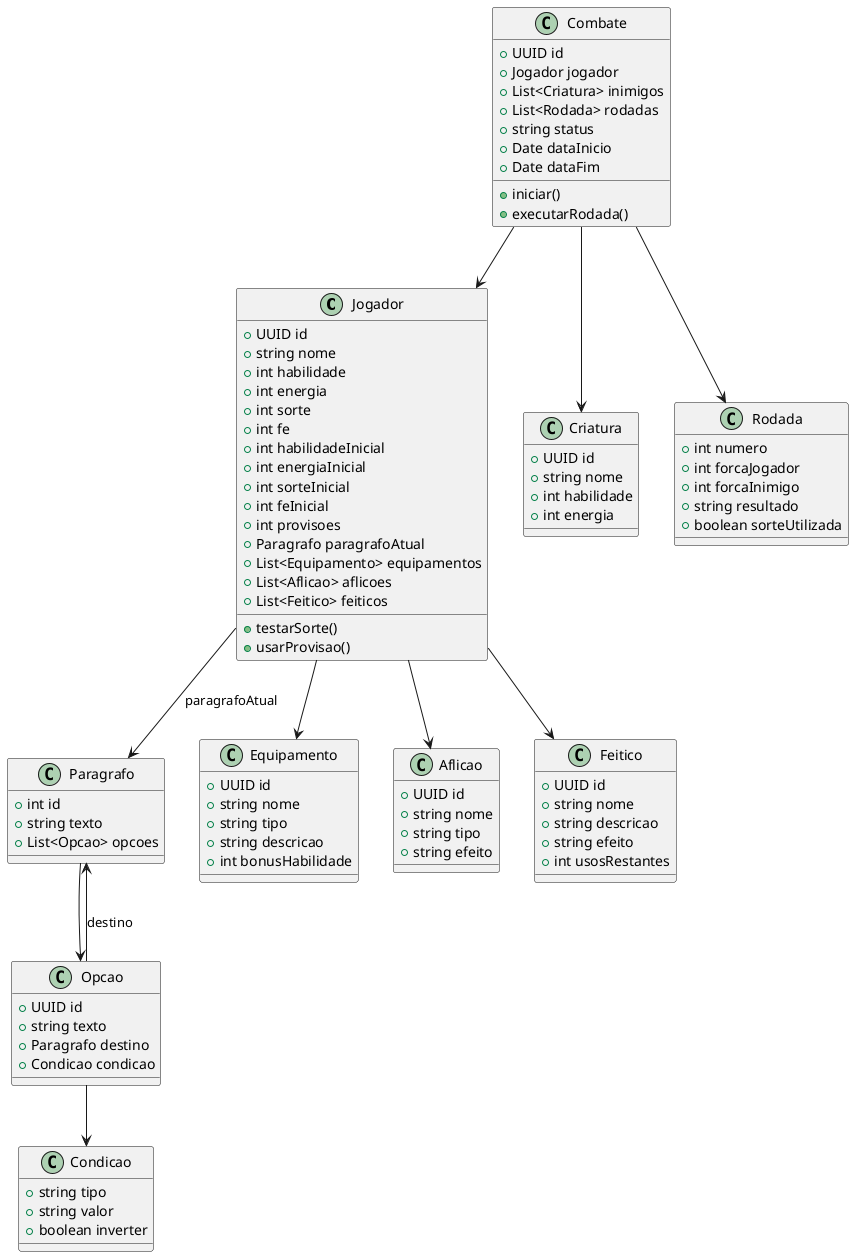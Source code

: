 
@startuml
class Jogador {
  +UUID id
  +string nome
  +int habilidade
  +int energia
  +int sorte
  +int fe
  +int habilidadeInicial
  +int energiaInicial
  +int sorteInicial
  +int feInicial
  +int provisoes
  +Paragrafo paragrafoAtual
  +List<Equipamento> equipamentos
  +List<Aflicao> aflicoes
  +List<Feitico> feiticos
  +testarSorte()
  +usarProvisao()
}

class Paragrafo {
  +int id
  +string texto
  +List<Opcao> opcoes
}

class Opcao {
  +UUID id
  +string texto
  +Paragrafo destino
  +Condicao condicao
}

class Condicao {
  +string tipo
  +string valor
  +boolean inverter
}

class Combate {
  +UUID id
  +Jogador jogador
  +List<Criatura> inimigos
  +List<Rodada> rodadas
  +string status
  +Date dataInicio
  +Date dataFim
  +iniciar()
  +executarRodada()
}

class Criatura {
  +UUID id
  +string nome
  +int habilidade
  +int energia
}

class Rodada {
  +int numero
  +int forcaJogador
  +int forcaInimigo
  +string resultado
  +boolean sorteUtilizada
}

class Equipamento {
  +UUID id
  +string nome
  +string tipo
  +string descricao
  +int bonusHabilidade
}

class Aflicao {
  +UUID id
  +string nome
  +string tipo
  +string efeito
}

class Feitico {
  +UUID id
  +string nome
  +string descricao
  +string efeito
  +int usosRestantes
}

Jogador --> Paragrafo : paragrafoAtual
Paragrafo --> Opcao
Opcao --> Paragrafo : destino
Opcao --> Condicao
Jogador --> Equipamento
Jogador --> Aflicao
Jogador --> Feitico
Combate --> Jogador
Combate --> Criatura
Combate --> Rodada

@enduml